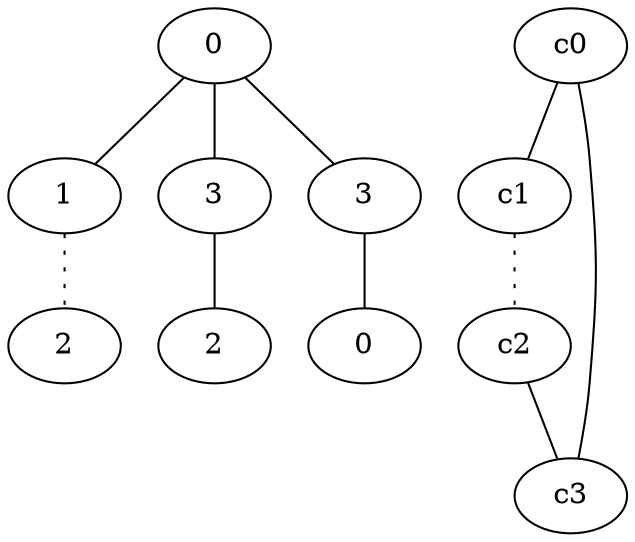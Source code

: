 graph {
a0[label=0];
a1[label=1];
a2[label=2];
a3[label=3];
a4[label=2];
a5[label=3];
a6[label=0];
a0 -- a1;
a0 -- a3;
a0 -- a5;
a1 -- a2 [style=dotted];
a3 -- a4;
a5 -- a6;
c0 -- c1;
c0 -- c3;
c1 -- c2 [style=dotted];
c2 -- c3;
}

